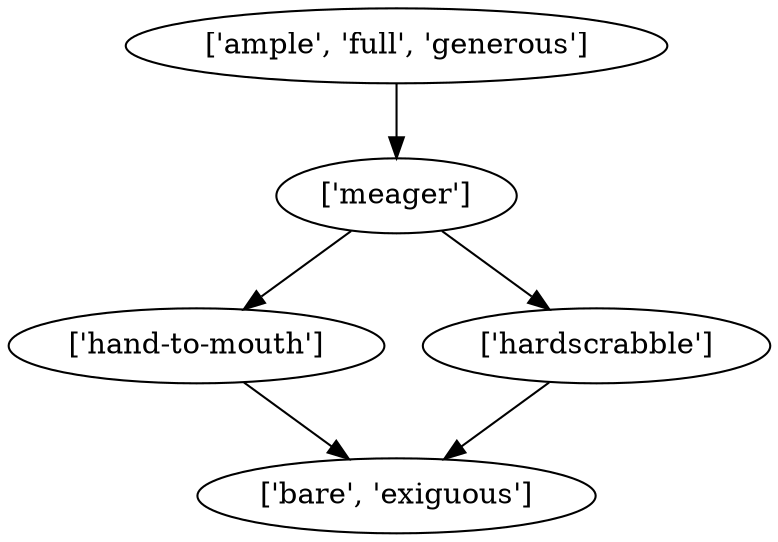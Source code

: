 strict digraph  {
	"['ample', 'full', 'generous']" -> "['meager']";
	"['meager']" -> "['hand-to-mouth']";
	"['meager']" -> "['hardscrabble']";
	"['hand-to-mouth']" -> "['bare', 'exiguous']";
	"['hardscrabble']" -> "['bare', 'exiguous']";
}
